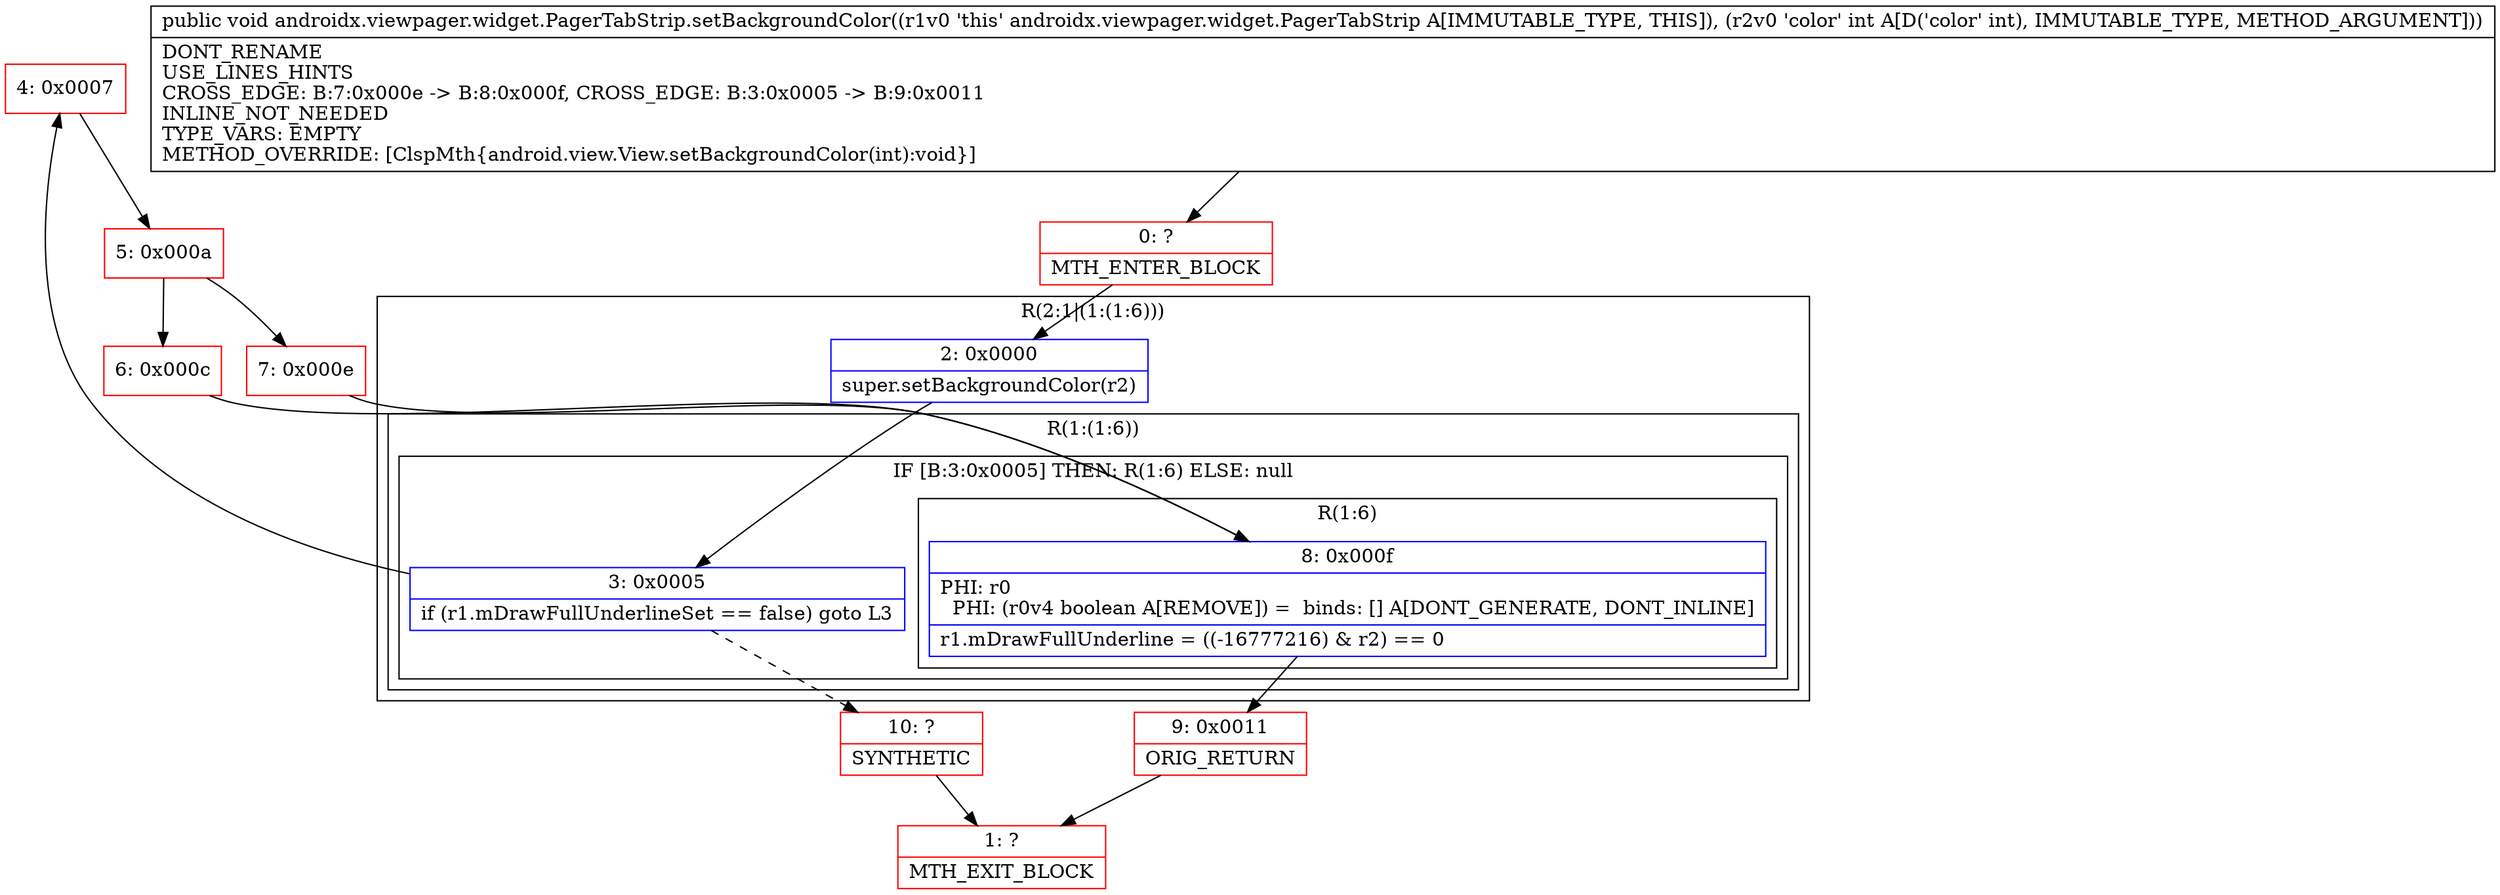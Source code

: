 digraph "CFG forandroidx.viewpager.widget.PagerTabStrip.setBackgroundColor(I)V" {
subgraph cluster_Region_725492833 {
label = "R(2:1|(1:(1:6)))";
node [shape=record,color=blue];
Node_2 [shape=record,label="{2\:\ 0x0000|super.setBackgroundColor(r2)\l}"];
subgraph cluster_Region_1795181149 {
label = "R(1:(1:6))";
node [shape=record,color=blue];
subgraph cluster_IfRegion_1213956854 {
label = "IF [B:3:0x0005] THEN: R(1:6) ELSE: null";
node [shape=record,color=blue];
Node_3 [shape=record,label="{3\:\ 0x0005|if (r1.mDrawFullUnderlineSet == false) goto L3\l}"];
subgraph cluster_Region_1770396657 {
label = "R(1:6)";
node [shape=record,color=blue];
Node_8 [shape=record,label="{8\:\ 0x000f|PHI: r0 \l  PHI: (r0v4 boolean A[REMOVE]) =  binds: [] A[DONT_GENERATE, DONT_INLINE]\l|r1.mDrawFullUnderline = ((\-16777216) & r2) == 0\l}"];
}
}
}
}
Node_0 [shape=record,color=red,label="{0\:\ ?|MTH_ENTER_BLOCK\l}"];
Node_4 [shape=record,color=red,label="{4\:\ 0x0007}"];
Node_5 [shape=record,color=red,label="{5\:\ 0x000a}"];
Node_6 [shape=record,color=red,label="{6\:\ 0x000c}"];
Node_9 [shape=record,color=red,label="{9\:\ 0x0011|ORIG_RETURN\l}"];
Node_1 [shape=record,color=red,label="{1\:\ ?|MTH_EXIT_BLOCK\l}"];
Node_7 [shape=record,color=red,label="{7\:\ 0x000e}"];
Node_10 [shape=record,color=red,label="{10\:\ ?|SYNTHETIC\l}"];
MethodNode[shape=record,label="{public void androidx.viewpager.widget.PagerTabStrip.setBackgroundColor((r1v0 'this' androidx.viewpager.widget.PagerTabStrip A[IMMUTABLE_TYPE, THIS]), (r2v0 'color' int A[D('color' int), IMMUTABLE_TYPE, METHOD_ARGUMENT]))  | DONT_RENAME\lUSE_LINES_HINTS\lCROSS_EDGE: B:7:0x000e \-\> B:8:0x000f, CROSS_EDGE: B:3:0x0005 \-\> B:9:0x0011\lINLINE_NOT_NEEDED\lTYPE_VARS: EMPTY\lMETHOD_OVERRIDE: [ClspMth\{android.view.View.setBackgroundColor(int):void\}]\l}"];
MethodNode -> Node_0;Node_2 -> Node_3;
Node_3 -> Node_4;
Node_3 -> Node_10[style=dashed];
Node_8 -> Node_9;
Node_0 -> Node_2;
Node_4 -> Node_5;
Node_5 -> Node_6;
Node_5 -> Node_7;
Node_6 -> Node_8;
Node_9 -> Node_1;
Node_7 -> Node_8;
Node_10 -> Node_1;
}

